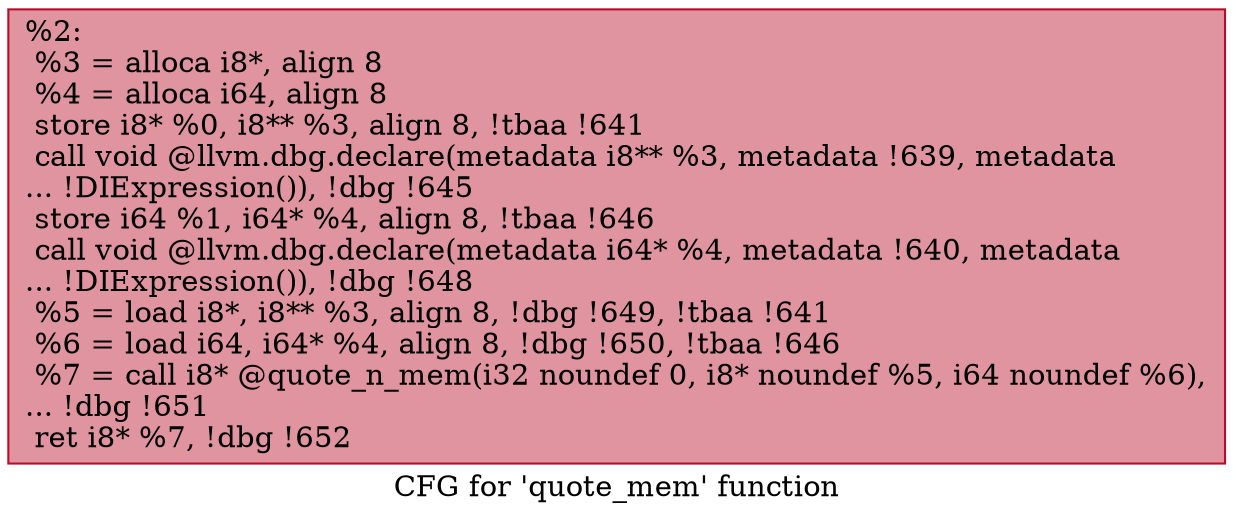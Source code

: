 digraph "CFG for 'quote_mem' function" {
	label="CFG for 'quote_mem' function";

	Node0x17556f0 [shape=record,color="#b70d28ff", style=filled, fillcolor="#b70d2870",label="{%2:\l  %3 = alloca i8*, align 8\l  %4 = alloca i64, align 8\l  store i8* %0, i8** %3, align 8, !tbaa !641\l  call void @llvm.dbg.declare(metadata i8** %3, metadata !639, metadata\l... !DIExpression()), !dbg !645\l  store i64 %1, i64* %4, align 8, !tbaa !646\l  call void @llvm.dbg.declare(metadata i64* %4, metadata !640, metadata\l... !DIExpression()), !dbg !648\l  %5 = load i8*, i8** %3, align 8, !dbg !649, !tbaa !641\l  %6 = load i64, i64* %4, align 8, !dbg !650, !tbaa !646\l  %7 = call i8* @quote_n_mem(i32 noundef 0, i8* noundef %5, i64 noundef %6),\l... !dbg !651\l  ret i8* %7, !dbg !652\l}"];
}
